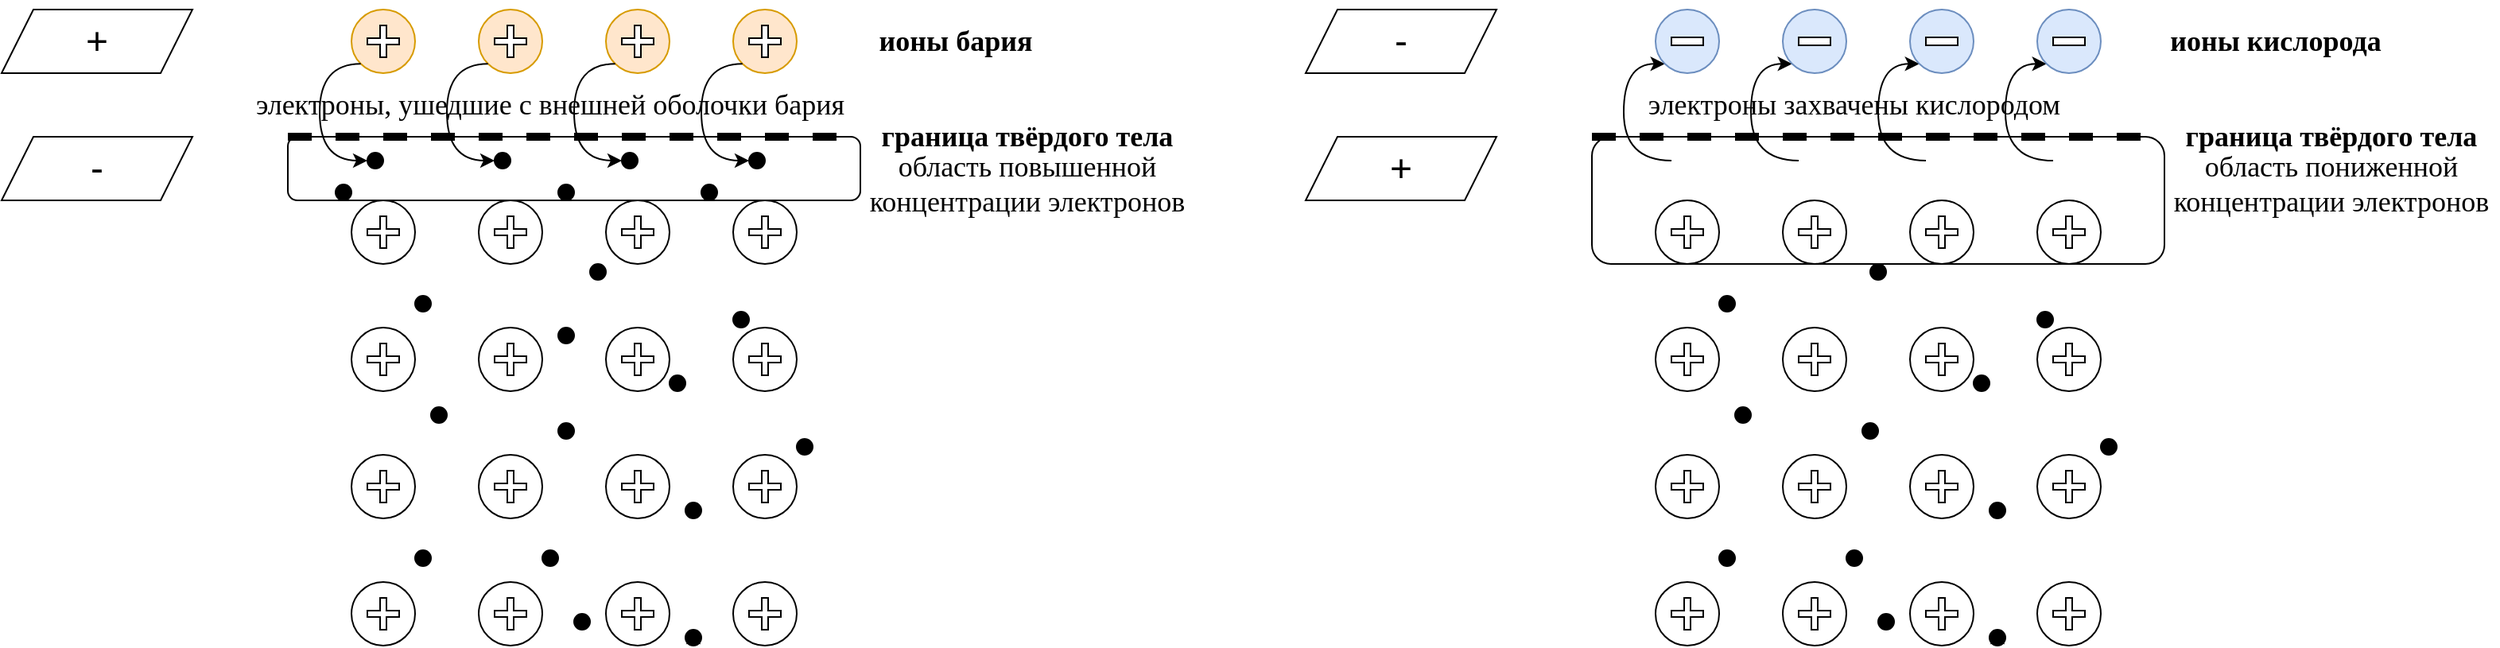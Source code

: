 <mxfile version="13.8.6" type="github"><diagram id="w3ZAkSP14BZP21eJUr2Z" name="Page-1"><mxGraphModel dx="1835" dy="680" grid="0" gridSize="10" guides="1" tooltips="1" connect="1" arrows="1" fold="1" page="1" pageScale="1" pageWidth="827" pageHeight="1169" math="0" shadow="0"><root><mxCell id="0"/><mxCell id="1" parent="0"/><mxCell id="jZH9sb9MjDjOoMHnztCl-207" value="" style="shape=parallelogram;perimeter=parallelogramPerimeter;whiteSpace=wrap;html=1;fixedSize=1;rounded=0;fillColor=none;gradientColor=none;" vertex="1" parent="1"><mxGeometry x="-60" y="320" width="120" height="40" as="geometry"/></mxCell><mxCell id="jZH9sb9MjDjOoMHnztCl-199" value="" style="rounded=1;whiteSpace=wrap;html=1;fillColor=#FFFFFF;" vertex="1" parent="1"><mxGeometry x="120" y="320" width="360" height="40" as="geometry"/></mxCell><mxCell id="jZH9sb9MjDjOoMHnztCl-18" value="" style="group" vertex="1" connectable="0" parent="1"><mxGeometry x="400" y="440" width="40" height="40" as="geometry"/></mxCell><mxCell id="jZH9sb9MjDjOoMHnztCl-19" value="" style="ellipse;whiteSpace=wrap;html=1;aspect=fixed;" vertex="1" parent="jZH9sb9MjDjOoMHnztCl-18"><mxGeometry width="40" height="40" as="geometry"/></mxCell><mxCell id="jZH9sb9MjDjOoMHnztCl-20" value="" style="shape=cross;whiteSpace=wrap;html=1;" vertex="1" parent="jZH9sb9MjDjOoMHnztCl-18"><mxGeometry x="10" y="10" width="20" height="20" as="geometry"/></mxCell><mxCell id="jZH9sb9MjDjOoMHnztCl-32" value="" style="group" vertex="1" connectable="0" parent="1"><mxGeometry x="320" y="440" width="40" height="40" as="geometry"/></mxCell><mxCell id="jZH9sb9MjDjOoMHnztCl-33" value="" style="ellipse;whiteSpace=wrap;html=1;aspect=fixed;" vertex="1" parent="jZH9sb9MjDjOoMHnztCl-32"><mxGeometry width="40" height="40" as="geometry"/></mxCell><mxCell id="jZH9sb9MjDjOoMHnztCl-34" value="" style="shape=cross;whiteSpace=wrap;html=1;" vertex="1" parent="jZH9sb9MjDjOoMHnztCl-32"><mxGeometry x="10" y="10" width="20" height="20" as="geometry"/></mxCell><mxCell id="jZH9sb9MjDjOoMHnztCl-35" value="" style="group" vertex="1" connectable="0" parent="1"><mxGeometry x="240" y="440" width="40" height="40" as="geometry"/></mxCell><mxCell id="jZH9sb9MjDjOoMHnztCl-36" value="" style="ellipse;whiteSpace=wrap;html=1;aspect=fixed;" vertex="1" parent="jZH9sb9MjDjOoMHnztCl-35"><mxGeometry width="40" height="40" as="geometry"/></mxCell><mxCell id="jZH9sb9MjDjOoMHnztCl-37" value="" style="shape=cross;whiteSpace=wrap;html=1;" vertex="1" parent="jZH9sb9MjDjOoMHnztCl-35"><mxGeometry x="10" y="10" width="20" height="20" as="geometry"/></mxCell><mxCell id="jZH9sb9MjDjOoMHnztCl-38" value="" style="group" vertex="1" connectable="0" parent="1"><mxGeometry x="160" y="440" width="40" height="40" as="geometry"/></mxCell><mxCell id="jZH9sb9MjDjOoMHnztCl-39" value="" style="ellipse;whiteSpace=wrap;html=1;aspect=fixed;" vertex="1" parent="jZH9sb9MjDjOoMHnztCl-38"><mxGeometry width="40" height="40" as="geometry"/></mxCell><mxCell id="jZH9sb9MjDjOoMHnztCl-40" value="" style="shape=cross;whiteSpace=wrap;html=1;" vertex="1" parent="jZH9sb9MjDjOoMHnztCl-38"><mxGeometry x="10" y="10" width="20" height="20" as="geometry"/></mxCell><mxCell id="jZH9sb9MjDjOoMHnztCl-65" value="" style="group" vertex="1" connectable="0" parent="1"><mxGeometry x="400" y="520" width="40" height="40" as="geometry"/></mxCell><mxCell id="jZH9sb9MjDjOoMHnztCl-66" value="" style="ellipse;whiteSpace=wrap;html=1;aspect=fixed;" vertex="1" parent="jZH9sb9MjDjOoMHnztCl-65"><mxGeometry width="40" height="40" as="geometry"/></mxCell><mxCell id="jZH9sb9MjDjOoMHnztCl-67" value="" style="shape=cross;whiteSpace=wrap;html=1;" vertex="1" parent="jZH9sb9MjDjOoMHnztCl-65"><mxGeometry x="10" y="10" width="20" height="20" as="geometry"/></mxCell><mxCell id="jZH9sb9MjDjOoMHnztCl-68" value="" style="group" vertex="1" connectable="0" parent="1"><mxGeometry x="320" y="520" width="40" height="40" as="geometry"/></mxCell><mxCell id="jZH9sb9MjDjOoMHnztCl-69" value="" style="ellipse;whiteSpace=wrap;html=1;aspect=fixed;" vertex="1" parent="jZH9sb9MjDjOoMHnztCl-68"><mxGeometry width="40" height="40" as="geometry"/></mxCell><mxCell id="jZH9sb9MjDjOoMHnztCl-70" value="" style="shape=cross;whiteSpace=wrap;html=1;" vertex="1" parent="jZH9sb9MjDjOoMHnztCl-68"><mxGeometry x="10" y="10" width="20" height="20" as="geometry"/></mxCell><mxCell id="jZH9sb9MjDjOoMHnztCl-71" value="" style="group" vertex="1" connectable="0" parent="1"><mxGeometry x="240" y="520" width="40" height="40" as="geometry"/></mxCell><mxCell id="jZH9sb9MjDjOoMHnztCl-72" value="" style="ellipse;whiteSpace=wrap;html=1;aspect=fixed;" vertex="1" parent="jZH9sb9MjDjOoMHnztCl-71"><mxGeometry width="40" height="40" as="geometry"/></mxCell><mxCell id="jZH9sb9MjDjOoMHnztCl-73" value="" style="shape=cross;whiteSpace=wrap;html=1;" vertex="1" parent="jZH9sb9MjDjOoMHnztCl-71"><mxGeometry x="10" y="10" width="20" height="20" as="geometry"/></mxCell><mxCell id="jZH9sb9MjDjOoMHnztCl-74" value="" style="group" vertex="1" connectable="0" parent="1"><mxGeometry x="160" y="520" width="40" height="40" as="geometry"/></mxCell><mxCell id="jZH9sb9MjDjOoMHnztCl-75" value="" style="ellipse;whiteSpace=wrap;html=1;aspect=fixed;" vertex="1" parent="jZH9sb9MjDjOoMHnztCl-74"><mxGeometry width="40" height="40" as="geometry"/></mxCell><mxCell id="jZH9sb9MjDjOoMHnztCl-76" value="" style="shape=cross;whiteSpace=wrap;html=1;" vertex="1" parent="jZH9sb9MjDjOoMHnztCl-74"><mxGeometry x="10" y="10" width="20" height="20" as="geometry"/></mxCell><mxCell id="jZH9sb9MjDjOoMHnztCl-83" value="" style="group" vertex="1" connectable="0" parent="1"><mxGeometry x="400" y="360" width="40" height="40" as="geometry"/></mxCell><mxCell id="jZH9sb9MjDjOoMHnztCl-84" value="" style="ellipse;whiteSpace=wrap;html=1;aspect=fixed;" vertex="1" parent="jZH9sb9MjDjOoMHnztCl-83"><mxGeometry width="40" height="40" as="geometry"/></mxCell><mxCell id="jZH9sb9MjDjOoMHnztCl-85" value="" style="shape=cross;whiteSpace=wrap;html=1;" vertex="1" parent="jZH9sb9MjDjOoMHnztCl-83"><mxGeometry x="10" y="10" width="20" height="20" as="geometry"/></mxCell><mxCell id="jZH9sb9MjDjOoMHnztCl-86" value="" style="group" vertex="1" connectable="0" parent="1"><mxGeometry x="320" y="360" width="40" height="40" as="geometry"/></mxCell><mxCell id="jZH9sb9MjDjOoMHnztCl-87" value="" style="ellipse;whiteSpace=wrap;html=1;aspect=fixed;" vertex="1" parent="jZH9sb9MjDjOoMHnztCl-86"><mxGeometry width="40" height="40" as="geometry"/></mxCell><mxCell id="jZH9sb9MjDjOoMHnztCl-88" value="" style="shape=cross;whiteSpace=wrap;html=1;" vertex="1" parent="jZH9sb9MjDjOoMHnztCl-86"><mxGeometry x="10" y="10" width="20" height="20" as="geometry"/></mxCell><mxCell id="jZH9sb9MjDjOoMHnztCl-89" value="" style="group" vertex="1" connectable="0" parent="1"><mxGeometry x="240" y="360" width="40" height="40" as="geometry"/></mxCell><mxCell id="jZH9sb9MjDjOoMHnztCl-90" value="" style="ellipse;whiteSpace=wrap;html=1;aspect=fixed;" vertex="1" parent="jZH9sb9MjDjOoMHnztCl-89"><mxGeometry width="40" height="40" as="geometry"/></mxCell><mxCell id="jZH9sb9MjDjOoMHnztCl-91" value="" style="shape=cross;whiteSpace=wrap;html=1;" vertex="1" parent="jZH9sb9MjDjOoMHnztCl-89"><mxGeometry x="10" y="10" width="20" height="20" as="geometry"/></mxCell><mxCell id="jZH9sb9MjDjOoMHnztCl-92" value="" style="group" vertex="1" connectable="0" parent="1"><mxGeometry x="160" y="360" width="40" height="40" as="geometry"/></mxCell><mxCell id="jZH9sb9MjDjOoMHnztCl-93" value="" style="ellipse;whiteSpace=wrap;html=1;aspect=fixed;" vertex="1" parent="jZH9sb9MjDjOoMHnztCl-92"><mxGeometry width="40" height="40" as="geometry"/></mxCell><mxCell id="jZH9sb9MjDjOoMHnztCl-94" value="" style="shape=cross;whiteSpace=wrap;html=1;" vertex="1" parent="jZH9sb9MjDjOoMHnztCl-92"><mxGeometry x="10" y="10" width="20" height="20" as="geometry"/></mxCell><mxCell id="jZH9sb9MjDjOoMHnztCl-101" value="" style="group" vertex="1" connectable="0" parent="1"><mxGeometry x="400" y="600" width="40" height="40" as="geometry"/></mxCell><mxCell id="jZH9sb9MjDjOoMHnztCl-102" value="" style="ellipse;whiteSpace=wrap;html=1;aspect=fixed;" vertex="1" parent="jZH9sb9MjDjOoMHnztCl-101"><mxGeometry width="40" height="40" as="geometry"/></mxCell><mxCell id="jZH9sb9MjDjOoMHnztCl-103" value="" style="shape=cross;whiteSpace=wrap;html=1;" vertex="1" parent="jZH9sb9MjDjOoMHnztCl-101"><mxGeometry x="10" y="10" width="20" height="20" as="geometry"/></mxCell><mxCell id="jZH9sb9MjDjOoMHnztCl-104" value="" style="group" vertex="1" connectable="0" parent="1"><mxGeometry x="320" y="600" width="40" height="40" as="geometry"/></mxCell><mxCell id="jZH9sb9MjDjOoMHnztCl-105" value="" style="ellipse;whiteSpace=wrap;html=1;aspect=fixed;" vertex="1" parent="jZH9sb9MjDjOoMHnztCl-104"><mxGeometry width="40" height="40" as="geometry"/></mxCell><mxCell id="jZH9sb9MjDjOoMHnztCl-106" value="" style="shape=cross;whiteSpace=wrap;html=1;" vertex="1" parent="jZH9sb9MjDjOoMHnztCl-104"><mxGeometry x="10" y="10" width="20" height="20" as="geometry"/></mxCell><mxCell id="jZH9sb9MjDjOoMHnztCl-107" value="" style="group" vertex="1" connectable="0" parent="1"><mxGeometry x="240" y="600" width="40" height="40" as="geometry"/></mxCell><mxCell id="jZH9sb9MjDjOoMHnztCl-108" value="" style="ellipse;whiteSpace=wrap;html=1;aspect=fixed;" vertex="1" parent="jZH9sb9MjDjOoMHnztCl-107"><mxGeometry width="40" height="40" as="geometry"/></mxCell><mxCell id="jZH9sb9MjDjOoMHnztCl-109" value="" style="shape=cross;whiteSpace=wrap;html=1;" vertex="1" parent="jZH9sb9MjDjOoMHnztCl-107"><mxGeometry x="10" y="10" width="20" height="20" as="geometry"/></mxCell><mxCell id="jZH9sb9MjDjOoMHnztCl-110" value="" style="group" vertex="1" connectable="0" parent="1"><mxGeometry x="160" y="600" width="40" height="40" as="geometry"/></mxCell><mxCell id="jZH9sb9MjDjOoMHnztCl-111" value="" style="ellipse;whiteSpace=wrap;html=1;aspect=fixed;" vertex="1" parent="jZH9sb9MjDjOoMHnztCl-110"><mxGeometry width="40" height="40" as="geometry"/></mxCell><mxCell id="jZH9sb9MjDjOoMHnztCl-112" value="" style="shape=cross;whiteSpace=wrap;html=1;" vertex="1" parent="jZH9sb9MjDjOoMHnztCl-110"><mxGeometry x="10" y="10" width="20" height="20" as="geometry"/></mxCell><mxCell id="jZH9sb9MjDjOoMHnztCl-113" value="" style="endArrow=none;dashed=1;html=1;strokeWidth=5;" edge="1" parent="1"><mxGeometry width="50" height="50" relative="1" as="geometry"><mxPoint x="120" y="320" as="sourcePoint"/><mxPoint x="480" y="320" as="targetPoint"/></mxGeometry></mxCell><mxCell id="jZH9sb9MjDjOoMHnztCl-148" value="" style="group" vertex="1" connectable="0" parent="1"><mxGeometry x="160" y="240" width="40" height="40" as="geometry"/></mxCell><mxCell id="jZH9sb9MjDjOoMHnztCl-149" value="" style="ellipse;whiteSpace=wrap;html=1;aspect=fixed;fillColor=#ffe6cc;strokeColor=#d79b00;" vertex="1" parent="jZH9sb9MjDjOoMHnztCl-148"><mxGeometry width="40" height="40" as="geometry"/></mxCell><mxCell id="jZH9sb9MjDjOoMHnztCl-150" value="" style="shape=cross;whiteSpace=wrap;html=1;" vertex="1" parent="jZH9sb9MjDjOoMHnztCl-148"><mxGeometry x="10" y="10" width="20" height="20" as="geometry"/></mxCell><mxCell id="jZH9sb9MjDjOoMHnztCl-152" value="" style="ellipse;whiteSpace=wrap;html=1;aspect=fixed;fillColor=#000000;" vertex="1" parent="1"><mxGeometry x="170" y="330" width="10" height="10" as="geometry"/></mxCell><mxCell id="jZH9sb9MjDjOoMHnztCl-159" style="orthogonalLoop=1;jettySize=auto;html=1;exitX=0;exitY=1;exitDx=0;exitDy=0;entryX=0;entryY=0.5;entryDx=0;entryDy=0;strokeWidth=1;edgeStyle=orthogonalEdgeStyle;curved=1;" edge="1" parent="1" source="jZH9sb9MjDjOoMHnztCl-149" target="jZH9sb9MjDjOoMHnztCl-152"><mxGeometry relative="1" as="geometry"><Array as="points"><mxPoint x="140" y="274"/><mxPoint x="140" y="335"/></Array></mxGeometry></mxCell><mxCell id="jZH9sb9MjDjOoMHnztCl-166" value="" style="group" vertex="1" connectable="0" parent="1"><mxGeometry x="240" y="240" width="40" height="40" as="geometry"/></mxCell><mxCell id="jZH9sb9MjDjOoMHnztCl-167" value="" style="ellipse;whiteSpace=wrap;html=1;aspect=fixed;fillColor=#ffe6cc;strokeColor=#d79b00;" vertex="1" parent="jZH9sb9MjDjOoMHnztCl-166"><mxGeometry width="40" height="40" as="geometry"/></mxCell><mxCell id="jZH9sb9MjDjOoMHnztCl-168" value="" style="shape=cross;whiteSpace=wrap;html=1;" vertex="1" parent="jZH9sb9MjDjOoMHnztCl-166"><mxGeometry x="10" y="10" width="20" height="20" as="geometry"/></mxCell><mxCell id="jZH9sb9MjDjOoMHnztCl-169" value="" style="ellipse;whiteSpace=wrap;html=1;aspect=fixed;fillColor=#000000;" vertex="1" parent="1"><mxGeometry x="250" y="330" width="10" height="10" as="geometry"/></mxCell><mxCell id="jZH9sb9MjDjOoMHnztCl-170" style="orthogonalLoop=1;jettySize=auto;html=1;exitX=0;exitY=1;exitDx=0;exitDy=0;entryX=0;entryY=0.5;entryDx=0;entryDy=0;strokeWidth=1;edgeStyle=orthogonalEdgeStyle;curved=1;" edge="1" source="jZH9sb9MjDjOoMHnztCl-167" target="jZH9sb9MjDjOoMHnztCl-169" parent="1"><mxGeometry relative="1" as="geometry"><Array as="points"><mxPoint x="220" y="274"/><mxPoint x="220" y="335"/></Array></mxGeometry></mxCell><mxCell id="jZH9sb9MjDjOoMHnztCl-171" value="" style="group" vertex="1" connectable="0" parent="1"><mxGeometry x="320" y="240" width="40" height="40" as="geometry"/></mxCell><mxCell id="jZH9sb9MjDjOoMHnztCl-172" value="" style="ellipse;whiteSpace=wrap;html=1;aspect=fixed;fillColor=#ffe6cc;strokeColor=#d79b00;" vertex="1" parent="jZH9sb9MjDjOoMHnztCl-171"><mxGeometry width="40" height="40" as="geometry"/></mxCell><mxCell id="jZH9sb9MjDjOoMHnztCl-173" value="" style="shape=cross;whiteSpace=wrap;html=1;" vertex="1" parent="jZH9sb9MjDjOoMHnztCl-171"><mxGeometry x="10" y="10" width="20" height="20" as="geometry"/></mxCell><mxCell id="jZH9sb9MjDjOoMHnztCl-174" value="" style="ellipse;whiteSpace=wrap;html=1;aspect=fixed;fillColor=#000000;" vertex="1" parent="1"><mxGeometry x="330" y="330" width="10" height="10" as="geometry"/></mxCell><mxCell id="jZH9sb9MjDjOoMHnztCl-175" style="orthogonalLoop=1;jettySize=auto;html=1;exitX=0;exitY=1;exitDx=0;exitDy=0;entryX=0;entryY=0.5;entryDx=0;entryDy=0;strokeWidth=1;edgeStyle=orthogonalEdgeStyle;curved=1;" edge="1" source="jZH9sb9MjDjOoMHnztCl-172" target="jZH9sb9MjDjOoMHnztCl-174" parent="1"><mxGeometry relative="1" as="geometry"><Array as="points"><mxPoint x="300" y="274"/><mxPoint x="300" y="335"/></Array></mxGeometry></mxCell><mxCell id="jZH9sb9MjDjOoMHnztCl-176" value="" style="group" vertex="1" connectable="0" parent="1"><mxGeometry x="400" y="240" width="40" height="40" as="geometry"/></mxCell><mxCell id="jZH9sb9MjDjOoMHnztCl-177" value="" style="ellipse;whiteSpace=wrap;html=1;aspect=fixed;fillColor=#ffe6cc;strokeColor=#d79b00;" vertex="1" parent="jZH9sb9MjDjOoMHnztCl-176"><mxGeometry width="40" height="40" as="geometry"/></mxCell><mxCell id="jZH9sb9MjDjOoMHnztCl-178" value="" style="shape=cross;whiteSpace=wrap;html=1;" vertex="1" parent="jZH9sb9MjDjOoMHnztCl-176"><mxGeometry x="10" y="10" width="20" height="20" as="geometry"/></mxCell><mxCell id="jZH9sb9MjDjOoMHnztCl-179" value="" style="ellipse;whiteSpace=wrap;html=1;aspect=fixed;fillColor=#000000;" vertex="1" parent="1"><mxGeometry x="410" y="330" width="10" height="10" as="geometry"/></mxCell><mxCell id="jZH9sb9MjDjOoMHnztCl-180" style="orthogonalLoop=1;jettySize=auto;html=1;exitX=0;exitY=1;exitDx=0;exitDy=0;entryX=0;entryY=0.5;entryDx=0;entryDy=0;strokeWidth=1;edgeStyle=orthogonalEdgeStyle;curved=1;" edge="1" source="jZH9sb9MjDjOoMHnztCl-177" target="jZH9sb9MjDjOoMHnztCl-179" parent="1"><mxGeometry relative="1" as="geometry"><Array as="points"><mxPoint x="380" y="274"/><mxPoint x="380" y="335"/></Array></mxGeometry></mxCell><mxCell id="jZH9sb9MjDjOoMHnztCl-181" value="" style="ellipse;whiteSpace=wrap;html=1;aspect=fixed;fillColor=#000000;" vertex="1" parent="1"><mxGeometry x="200" y="420" width="10" height="10" as="geometry"/></mxCell><mxCell id="jZH9sb9MjDjOoMHnztCl-182" value="" style="ellipse;whiteSpace=wrap;html=1;aspect=fixed;fillColor=#000000;" vertex="1" parent="1"><mxGeometry x="200" y="580" width="10" height="10" as="geometry"/></mxCell><mxCell id="jZH9sb9MjDjOoMHnztCl-183" value="" style="ellipse;whiteSpace=wrap;html=1;aspect=fixed;fillColor=#000000;" vertex="1" parent="1"><mxGeometry x="280" y="580" width="10" height="10" as="geometry"/></mxCell><mxCell id="jZH9sb9MjDjOoMHnztCl-184" value="" style="ellipse;whiteSpace=wrap;html=1;aspect=fixed;fillColor=#000000;" vertex="1" parent="1"><mxGeometry x="370" y="550" width="10" height="10" as="geometry"/></mxCell><mxCell id="jZH9sb9MjDjOoMHnztCl-185" value="" style="ellipse;whiteSpace=wrap;html=1;aspect=fixed;fillColor=#000000;" vertex="1" parent="1"><mxGeometry x="290" y="500" width="10" height="10" as="geometry"/></mxCell><mxCell id="jZH9sb9MjDjOoMHnztCl-186" value="" style="ellipse;whiteSpace=wrap;html=1;aspect=fixed;fillColor=#000000;" vertex="1" parent="1"><mxGeometry x="210" y="490" width="10" height="10" as="geometry"/></mxCell><mxCell id="jZH9sb9MjDjOoMHnztCl-187" value="" style="ellipse;whiteSpace=wrap;html=1;aspect=fixed;fillColor=#000000;" vertex="1" parent="1"><mxGeometry x="290" y="350" width="10" height="10" as="geometry"/></mxCell><mxCell id="jZH9sb9MjDjOoMHnztCl-188" value="" style="ellipse;whiteSpace=wrap;html=1;aspect=fixed;fillColor=#000000;" vertex="1" parent="1"><mxGeometry x="150" y="350" width="10" height="10" as="geometry"/></mxCell><mxCell id="jZH9sb9MjDjOoMHnztCl-190" value="" style="ellipse;whiteSpace=wrap;html=1;aspect=fixed;fillColor=#000000;" vertex="1" parent="1"><mxGeometry x="370" y="630" width="10" height="10" as="geometry"/></mxCell><mxCell id="jZH9sb9MjDjOoMHnztCl-191" value="" style="ellipse;whiteSpace=wrap;html=1;aspect=fixed;fillColor=#000000;" vertex="1" parent="1"><mxGeometry x="300" y="620" width="10" height="10" as="geometry"/></mxCell><mxCell id="jZH9sb9MjDjOoMHnztCl-192" value="" style="ellipse;whiteSpace=wrap;html=1;aspect=fixed;fillColor=#000000;" vertex="1" parent="1"><mxGeometry x="440" y="510" width="10" height="10" as="geometry"/></mxCell><mxCell id="jZH9sb9MjDjOoMHnztCl-193" value="" style="ellipse;whiteSpace=wrap;html=1;aspect=fixed;fillColor=#000000;" vertex="1" parent="1"><mxGeometry x="290" y="440" width="10" height="10" as="geometry"/></mxCell><mxCell id="jZH9sb9MjDjOoMHnztCl-194" value="" style="ellipse;whiteSpace=wrap;html=1;aspect=fixed;fillColor=#000000;" vertex="1" parent="1"><mxGeometry x="360" y="470" width="10" height="10" as="geometry"/></mxCell><mxCell id="jZH9sb9MjDjOoMHnztCl-195" value="" style="ellipse;whiteSpace=wrap;html=1;aspect=fixed;fillColor=#000000;" vertex="1" parent="1"><mxGeometry x="400" y="430" width="10" height="10" as="geometry"/></mxCell><mxCell id="jZH9sb9MjDjOoMHnztCl-196" value="" style="ellipse;whiteSpace=wrap;html=1;aspect=fixed;fillColor=#000000;" vertex="1" parent="1"><mxGeometry x="310" y="400" width="10" height="10" as="geometry"/></mxCell><mxCell id="jZH9sb9MjDjOoMHnztCl-197" style="edgeStyle=orthogonalEdgeStyle;curved=1;orthogonalLoop=1;jettySize=auto;html=1;exitX=0;exitY=0.5;exitDx=0;exitDy=0;entryX=0.5;entryY=0;entryDx=0;entryDy=0;strokeWidth=1;" edge="1" parent="1" source="jZH9sb9MjDjOoMHnztCl-190" target="jZH9sb9MjDjOoMHnztCl-190"><mxGeometry relative="1" as="geometry"/></mxCell><mxCell id="jZH9sb9MjDjOoMHnztCl-198" value="" style="ellipse;whiteSpace=wrap;html=1;aspect=fixed;fillColor=#000000;" vertex="1" parent="1"><mxGeometry x="380" y="350" width="10" height="10" as="geometry"/></mxCell><mxCell id="jZH9sb9MjDjOoMHnztCl-201" value="&lt;h2&gt;&lt;font face=&quot;Times New Roman&quot;&gt;ионы бария&lt;/font&gt;&lt;/h2&gt;" style="text;html=1;strokeColor=none;fillColor=none;align=center;verticalAlign=middle;whiteSpace=wrap;rounded=0;" vertex="1" parent="1"><mxGeometry x="480" y="250" width="120" height="20" as="geometry"/></mxCell><mxCell id="jZH9sb9MjDjOoMHnztCl-203" value="&lt;h2&gt;&lt;font face=&quot;Times New Roman&quot;&gt;граница твёрдого тела&lt;/font&gt;&lt;/h2&gt;" style="text;html=1;strokeColor=none;fillColor=none;align=center;verticalAlign=middle;whiteSpace=wrap;rounded=0;" vertex="1" parent="1"><mxGeometry x="480" y="310" width="210" height="20" as="geometry"/></mxCell><mxCell id="jZH9sb9MjDjOoMHnztCl-204" value="&lt;h2&gt;&lt;font face=&quot;Times New Roman&quot; style=&quot;font-weight: normal&quot;&gt;электроны, ушедшие с внешней оболочки бария&lt;/font&gt;&lt;/h2&gt;" style="text;html=1;strokeColor=none;fillColor=none;align=center;verticalAlign=middle;whiteSpace=wrap;rounded=0;" vertex="1" parent="1"><mxGeometry x="80" y="290" width="410" height="20" as="geometry"/></mxCell><mxCell id="jZH9sb9MjDjOoMHnztCl-205" value="&lt;h2&gt;&lt;font face=&quot;Times New Roman&quot;&gt;&lt;span style=&quot;font-weight: 400&quot;&gt;область повышенной концентрации электронов&lt;/span&gt;&lt;/font&gt;&lt;/h2&gt;" style="text;html=1;strokeColor=none;fillColor=none;align=center;verticalAlign=middle;whiteSpace=wrap;rounded=0;" vertex="1" parent="1"><mxGeometry x="480" y="340" width="210" height="20" as="geometry"/></mxCell><mxCell id="jZH9sb9MjDjOoMHnztCl-206" value="" style="shape=parallelogram;perimeter=parallelogramPerimeter;whiteSpace=wrap;html=1;fixedSize=1;rounded=0;fillColor=none;gradientColor=none;" vertex="1" parent="1"><mxGeometry x="-60" y="240" width="120" height="40" as="geometry"/></mxCell><mxCell id="jZH9sb9MjDjOoMHnztCl-217" value="&lt;font style=&quot;font-size: 24px&quot;&gt;+&lt;/font&gt;" style="text;html=1;strokeColor=none;fillColor=none;align=center;verticalAlign=middle;whiteSpace=wrap;rounded=0;" vertex="1" parent="1"><mxGeometry x="-20" y="250" width="40" height="20" as="geometry"/></mxCell><mxCell id="jZH9sb9MjDjOoMHnztCl-218" value="&lt;font style=&quot;font-size: 24px&quot;&gt;-&lt;/font&gt;" style="text;html=1;strokeColor=none;fillColor=none;align=center;verticalAlign=middle;whiteSpace=wrap;rounded=0;" vertex="1" parent="1"><mxGeometry x="-20" y="330" width="40" height="20" as="geometry"/></mxCell><mxCell id="jZH9sb9MjDjOoMHnztCl-331" value="" style="shape=parallelogram;perimeter=parallelogramPerimeter;whiteSpace=wrap;html=1;fixedSize=1;rounded=0;fillColor=none;gradientColor=none;" vertex="1" parent="1"><mxGeometry x="760" y="320" width="120" height="40" as="geometry"/></mxCell><mxCell id="jZH9sb9MjDjOoMHnztCl-332" value="" style="rounded=1;whiteSpace=wrap;html=1;fillColor=#FFFFFF;" vertex="1" parent="1"><mxGeometry x="940" y="320" width="360" height="80" as="geometry"/></mxCell><mxCell id="jZH9sb9MjDjOoMHnztCl-333" value="" style="group" vertex="1" connectable="0" parent="1"><mxGeometry x="1220" y="440" width="40" height="40" as="geometry"/></mxCell><mxCell id="jZH9sb9MjDjOoMHnztCl-334" value="" style="ellipse;whiteSpace=wrap;html=1;aspect=fixed;" vertex="1" parent="jZH9sb9MjDjOoMHnztCl-333"><mxGeometry width="40" height="40" as="geometry"/></mxCell><mxCell id="jZH9sb9MjDjOoMHnztCl-335" value="" style="shape=cross;whiteSpace=wrap;html=1;" vertex="1" parent="jZH9sb9MjDjOoMHnztCl-333"><mxGeometry x="10" y="10" width="20" height="20" as="geometry"/></mxCell><mxCell id="jZH9sb9MjDjOoMHnztCl-336" value="" style="group" vertex="1" connectable="0" parent="1"><mxGeometry x="1140" y="440" width="40" height="40" as="geometry"/></mxCell><mxCell id="jZH9sb9MjDjOoMHnztCl-337" value="" style="ellipse;whiteSpace=wrap;html=1;aspect=fixed;" vertex="1" parent="jZH9sb9MjDjOoMHnztCl-336"><mxGeometry width="40" height="40" as="geometry"/></mxCell><mxCell id="jZH9sb9MjDjOoMHnztCl-338" value="" style="shape=cross;whiteSpace=wrap;html=1;" vertex="1" parent="jZH9sb9MjDjOoMHnztCl-336"><mxGeometry x="10" y="10" width="20" height="20" as="geometry"/></mxCell><mxCell id="jZH9sb9MjDjOoMHnztCl-339" value="" style="group" vertex="1" connectable="0" parent="1"><mxGeometry x="1060" y="440" width="40" height="40" as="geometry"/></mxCell><mxCell id="jZH9sb9MjDjOoMHnztCl-340" value="" style="ellipse;whiteSpace=wrap;html=1;aspect=fixed;" vertex="1" parent="jZH9sb9MjDjOoMHnztCl-339"><mxGeometry width="40" height="40" as="geometry"/></mxCell><mxCell id="jZH9sb9MjDjOoMHnztCl-341" value="" style="shape=cross;whiteSpace=wrap;html=1;" vertex="1" parent="jZH9sb9MjDjOoMHnztCl-339"><mxGeometry x="10" y="10" width="20" height="20" as="geometry"/></mxCell><mxCell id="jZH9sb9MjDjOoMHnztCl-342" value="" style="group" vertex="1" connectable="0" parent="1"><mxGeometry x="980" y="440" width="40" height="40" as="geometry"/></mxCell><mxCell id="jZH9sb9MjDjOoMHnztCl-343" value="" style="ellipse;whiteSpace=wrap;html=1;aspect=fixed;" vertex="1" parent="jZH9sb9MjDjOoMHnztCl-342"><mxGeometry width="40" height="40" as="geometry"/></mxCell><mxCell id="jZH9sb9MjDjOoMHnztCl-344" value="" style="shape=cross;whiteSpace=wrap;html=1;" vertex="1" parent="jZH9sb9MjDjOoMHnztCl-342"><mxGeometry x="10" y="10" width="20" height="20" as="geometry"/></mxCell><mxCell id="jZH9sb9MjDjOoMHnztCl-345" value="" style="group" vertex="1" connectable="0" parent="1"><mxGeometry x="1220" y="520" width="40" height="40" as="geometry"/></mxCell><mxCell id="jZH9sb9MjDjOoMHnztCl-346" value="" style="ellipse;whiteSpace=wrap;html=1;aspect=fixed;" vertex="1" parent="jZH9sb9MjDjOoMHnztCl-345"><mxGeometry width="40" height="40" as="geometry"/></mxCell><mxCell id="jZH9sb9MjDjOoMHnztCl-347" value="" style="shape=cross;whiteSpace=wrap;html=1;" vertex="1" parent="jZH9sb9MjDjOoMHnztCl-345"><mxGeometry x="10" y="10" width="20" height="20" as="geometry"/></mxCell><mxCell id="jZH9sb9MjDjOoMHnztCl-348" value="" style="group" vertex="1" connectable="0" parent="1"><mxGeometry x="1140" y="520" width="40" height="40" as="geometry"/></mxCell><mxCell id="jZH9sb9MjDjOoMHnztCl-349" value="" style="ellipse;whiteSpace=wrap;html=1;aspect=fixed;" vertex="1" parent="jZH9sb9MjDjOoMHnztCl-348"><mxGeometry width="40" height="40" as="geometry"/></mxCell><mxCell id="jZH9sb9MjDjOoMHnztCl-350" value="" style="shape=cross;whiteSpace=wrap;html=1;" vertex="1" parent="jZH9sb9MjDjOoMHnztCl-348"><mxGeometry x="10" y="10" width="20" height="20" as="geometry"/></mxCell><mxCell id="jZH9sb9MjDjOoMHnztCl-351" value="" style="group" vertex="1" connectable="0" parent="1"><mxGeometry x="1060" y="520" width="40" height="40" as="geometry"/></mxCell><mxCell id="jZH9sb9MjDjOoMHnztCl-352" value="" style="ellipse;whiteSpace=wrap;html=1;aspect=fixed;" vertex="1" parent="jZH9sb9MjDjOoMHnztCl-351"><mxGeometry width="40" height="40" as="geometry"/></mxCell><mxCell id="jZH9sb9MjDjOoMHnztCl-353" value="" style="shape=cross;whiteSpace=wrap;html=1;" vertex="1" parent="jZH9sb9MjDjOoMHnztCl-351"><mxGeometry x="10" y="10" width="20" height="20" as="geometry"/></mxCell><mxCell id="jZH9sb9MjDjOoMHnztCl-354" value="" style="group" vertex="1" connectable="0" parent="1"><mxGeometry x="980" y="520" width="40" height="40" as="geometry"/></mxCell><mxCell id="jZH9sb9MjDjOoMHnztCl-355" value="" style="ellipse;whiteSpace=wrap;html=1;aspect=fixed;" vertex="1" parent="jZH9sb9MjDjOoMHnztCl-354"><mxGeometry width="40" height="40" as="geometry"/></mxCell><mxCell id="jZH9sb9MjDjOoMHnztCl-356" value="" style="shape=cross;whiteSpace=wrap;html=1;" vertex="1" parent="jZH9sb9MjDjOoMHnztCl-354"><mxGeometry x="10" y="10" width="20" height="20" as="geometry"/></mxCell><mxCell id="jZH9sb9MjDjOoMHnztCl-357" value="" style="group" vertex="1" connectable="0" parent="1"><mxGeometry x="1220" y="360" width="40" height="40" as="geometry"/></mxCell><mxCell id="jZH9sb9MjDjOoMHnztCl-358" value="" style="ellipse;whiteSpace=wrap;html=1;aspect=fixed;" vertex="1" parent="jZH9sb9MjDjOoMHnztCl-357"><mxGeometry width="40" height="40" as="geometry"/></mxCell><mxCell id="jZH9sb9MjDjOoMHnztCl-359" value="" style="shape=cross;whiteSpace=wrap;html=1;" vertex="1" parent="jZH9sb9MjDjOoMHnztCl-357"><mxGeometry x="10" y="10" width="20" height="20" as="geometry"/></mxCell><mxCell id="jZH9sb9MjDjOoMHnztCl-360" value="" style="group" vertex="1" connectable="0" parent="1"><mxGeometry x="1140" y="360" width="40" height="40" as="geometry"/></mxCell><mxCell id="jZH9sb9MjDjOoMHnztCl-361" value="" style="ellipse;whiteSpace=wrap;html=1;aspect=fixed;" vertex="1" parent="jZH9sb9MjDjOoMHnztCl-360"><mxGeometry width="40" height="40" as="geometry"/></mxCell><mxCell id="jZH9sb9MjDjOoMHnztCl-362" value="" style="shape=cross;whiteSpace=wrap;html=1;" vertex="1" parent="jZH9sb9MjDjOoMHnztCl-360"><mxGeometry x="10" y="10" width="20" height="20" as="geometry"/></mxCell><mxCell id="jZH9sb9MjDjOoMHnztCl-363" value="" style="group" vertex="1" connectable="0" parent="1"><mxGeometry x="1060" y="360" width="40" height="40" as="geometry"/></mxCell><mxCell id="jZH9sb9MjDjOoMHnztCl-364" value="" style="ellipse;whiteSpace=wrap;html=1;aspect=fixed;" vertex="1" parent="jZH9sb9MjDjOoMHnztCl-363"><mxGeometry width="40" height="40" as="geometry"/></mxCell><mxCell id="jZH9sb9MjDjOoMHnztCl-365" value="" style="shape=cross;whiteSpace=wrap;html=1;" vertex="1" parent="jZH9sb9MjDjOoMHnztCl-363"><mxGeometry x="10" y="10" width="20" height="20" as="geometry"/></mxCell><mxCell id="jZH9sb9MjDjOoMHnztCl-366" value="" style="group" vertex="1" connectable="0" parent="1"><mxGeometry x="980" y="360" width="40" height="40" as="geometry"/></mxCell><mxCell id="jZH9sb9MjDjOoMHnztCl-367" value="" style="ellipse;whiteSpace=wrap;html=1;aspect=fixed;" vertex="1" parent="jZH9sb9MjDjOoMHnztCl-366"><mxGeometry width="40" height="40" as="geometry"/></mxCell><mxCell id="jZH9sb9MjDjOoMHnztCl-368" value="" style="shape=cross;whiteSpace=wrap;html=1;" vertex="1" parent="jZH9sb9MjDjOoMHnztCl-366"><mxGeometry x="10" y="10" width="20" height="20" as="geometry"/></mxCell><mxCell id="jZH9sb9MjDjOoMHnztCl-369" value="" style="group" vertex="1" connectable="0" parent="1"><mxGeometry x="1220" y="600" width="40" height="40" as="geometry"/></mxCell><mxCell id="jZH9sb9MjDjOoMHnztCl-370" value="" style="ellipse;whiteSpace=wrap;html=1;aspect=fixed;" vertex="1" parent="jZH9sb9MjDjOoMHnztCl-369"><mxGeometry width="40" height="40" as="geometry"/></mxCell><mxCell id="jZH9sb9MjDjOoMHnztCl-371" value="" style="shape=cross;whiteSpace=wrap;html=1;" vertex="1" parent="jZH9sb9MjDjOoMHnztCl-369"><mxGeometry x="10" y="10" width="20" height="20" as="geometry"/></mxCell><mxCell id="jZH9sb9MjDjOoMHnztCl-372" value="" style="group" vertex="1" connectable="0" parent="1"><mxGeometry x="1140" y="600" width="40" height="40" as="geometry"/></mxCell><mxCell id="jZH9sb9MjDjOoMHnztCl-373" value="" style="ellipse;whiteSpace=wrap;html=1;aspect=fixed;" vertex="1" parent="jZH9sb9MjDjOoMHnztCl-372"><mxGeometry width="40" height="40" as="geometry"/></mxCell><mxCell id="jZH9sb9MjDjOoMHnztCl-374" value="" style="shape=cross;whiteSpace=wrap;html=1;" vertex="1" parent="jZH9sb9MjDjOoMHnztCl-372"><mxGeometry x="10" y="10" width="20" height="20" as="geometry"/></mxCell><mxCell id="jZH9sb9MjDjOoMHnztCl-375" value="" style="group" vertex="1" connectable="0" parent="1"><mxGeometry x="1060" y="600" width="40" height="40" as="geometry"/></mxCell><mxCell id="jZH9sb9MjDjOoMHnztCl-376" value="" style="ellipse;whiteSpace=wrap;html=1;aspect=fixed;" vertex="1" parent="jZH9sb9MjDjOoMHnztCl-375"><mxGeometry width="40" height="40" as="geometry"/></mxCell><mxCell id="jZH9sb9MjDjOoMHnztCl-377" value="" style="shape=cross;whiteSpace=wrap;html=1;" vertex="1" parent="jZH9sb9MjDjOoMHnztCl-375"><mxGeometry x="10" y="10" width="20" height="20" as="geometry"/></mxCell><mxCell id="jZH9sb9MjDjOoMHnztCl-378" value="" style="group" vertex="1" connectable="0" parent="1"><mxGeometry x="980" y="600" width="40" height="40" as="geometry"/></mxCell><mxCell id="jZH9sb9MjDjOoMHnztCl-379" value="" style="ellipse;whiteSpace=wrap;html=1;aspect=fixed;" vertex="1" parent="jZH9sb9MjDjOoMHnztCl-378"><mxGeometry width="40" height="40" as="geometry"/></mxCell><mxCell id="jZH9sb9MjDjOoMHnztCl-380" value="" style="shape=cross;whiteSpace=wrap;html=1;" vertex="1" parent="jZH9sb9MjDjOoMHnztCl-378"><mxGeometry x="10" y="10" width="20" height="20" as="geometry"/></mxCell><mxCell id="jZH9sb9MjDjOoMHnztCl-381" value="" style="endArrow=none;dashed=1;html=1;strokeWidth=5;" edge="1" parent="1"><mxGeometry width="50" height="50" relative="1" as="geometry"><mxPoint x="940" y="320" as="sourcePoint"/><mxPoint x="1300" y="320" as="targetPoint"/></mxGeometry></mxCell><mxCell id="jZH9sb9MjDjOoMHnztCl-382" style="orthogonalLoop=1;jettySize=auto;html=1;exitX=0;exitY=1;exitDx=0;exitDy=0;entryX=0;entryY=1;entryDx=0;entryDy=0;strokeWidth=1;edgeStyle=orthogonalEdgeStyle;curved=1;" edge="1" parent="1"><mxGeometry relative="1" as="geometry"><Array as="points"><mxPoint x="960" y="335"/><mxPoint x="960" y="274"/></Array><mxPoint x="990" y="335" as="sourcePoint"/><mxPoint x="985.858" y="274.142" as="targetPoint"/></mxGeometry></mxCell><mxCell id="jZH9sb9MjDjOoMHnztCl-383" value="" style="ellipse;whiteSpace=wrap;html=1;aspect=fixed;fillColor=#000000;" vertex="1" parent="1"><mxGeometry x="1020" y="420" width="10" height="10" as="geometry"/></mxCell><mxCell id="jZH9sb9MjDjOoMHnztCl-384" value="" style="ellipse;whiteSpace=wrap;html=1;aspect=fixed;fillColor=#000000;" vertex="1" parent="1"><mxGeometry x="1020" y="580" width="10" height="10" as="geometry"/></mxCell><mxCell id="jZH9sb9MjDjOoMHnztCl-385" value="" style="ellipse;whiteSpace=wrap;html=1;aspect=fixed;fillColor=#000000;" vertex="1" parent="1"><mxGeometry x="1100" y="580" width="10" height="10" as="geometry"/></mxCell><mxCell id="jZH9sb9MjDjOoMHnztCl-386" value="" style="ellipse;whiteSpace=wrap;html=1;aspect=fixed;fillColor=#000000;" vertex="1" parent="1"><mxGeometry x="1190" y="550" width="10" height="10" as="geometry"/></mxCell><mxCell id="jZH9sb9MjDjOoMHnztCl-387" value="" style="ellipse;whiteSpace=wrap;html=1;aspect=fixed;fillColor=#000000;" vertex="1" parent="1"><mxGeometry x="1110" y="500" width="10" height="10" as="geometry"/></mxCell><mxCell id="jZH9sb9MjDjOoMHnztCl-388" value="" style="ellipse;whiteSpace=wrap;html=1;aspect=fixed;fillColor=#000000;" vertex="1" parent="1"><mxGeometry x="1030" y="490" width="10" height="10" as="geometry"/></mxCell><mxCell id="jZH9sb9MjDjOoMHnztCl-389" value="" style="ellipse;whiteSpace=wrap;html=1;aspect=fixed;fillColor=#000000;" vertex="1" parent="1"><mxGeometry x="1190" y="630" width="10" height="10" as="geometry"/></mxCell><mxCell id="jZH9sb9MjDjOoMHnztCl-390" value="" style="ellipse;whiteSpace=wrap;html=1;aspect=fixed;fillColor=#000000;" vertex="1" parent="1"><mxGeometry x="1120" y="620" width="10" height="10" as="geometry"/></mxCell><mxCell id="jZH9sb9MjDjOoMHnztCl-391" value="" style="ellipse;whiteSpace=wrap;html=1;aspect=fixed;fillColor=#000000;" vertex="1" parent="1"><mxGeometry x="1260" y="510" width="10" height="10" as="geometry"/></mxCell><mxCell id="jZH9sb9MjDjOoMHnztCl-392" value="" style="ellipse;whiteSpace=wrap;html=1;aspect=fixed;fillColor=#000000;" vertex="1" parent="1"><mxGeometry x="1180" y="470" width="10" height="10" as="geometry"/></mxCell><mxCell id="jZH9sb9MjDjOoMHnztCl-393" value="" style="ellipse;whiteSpace=wrap;html=1;aspect=fixed;fillColor=#000000;" vertex="1" parent="1"><mxGeometry x="1220" y="430" width="10" height="10" as="geometry"/></mxCell><mxCell id="jZH9sb9MjDjOoMHnztCl-394" style="edgeStyle=orthogonalEdgeStyle;curved=1;orthogonalLoop=1;jettySize=auto;html=1;exitX=0;exitY=0.5;exitDx=0;exitDy=0;entryX=0.5;entryY=0;entryDx=0;entryDy=0;strokeWidth=1;" edge="1" parent="1" source="jZH9sb9MjDjOoMHnztCl-389" target="jZH9sb9MjDjOoMHnztCl-389"><mxGeometry relative="1" as="geometry"/></mxCell><mxCell id="jZH9sb9MjDjOoMHnztCl-395" value="&lt;h2&gt;&lt;font face=&quot;Times New Roman&quot;&gt;ионы кислорода&lt;/font&gt;&lt;/h2&gt;" style="text;html=1;strokeColor=none;fillColor=none;align=center;verticalAlign=middle;whiteSpace=wrap;rounded=0;" vertex="1" parent="1"><mxGeometry x="1300" y="250" width="140" height="20" as="geometry"/></mxCell><mxCell id="jZH9sb9MjDjOoMHnztCl-396" value="&lt;h2&gt;&lt;font face=&quot;Times New Roman&quot;&gt;граница твёрдого тела&lt;/font&gt;&lt;/h2&gt;" style="text;html=1;strokeColor=none;fillColor=none;align=center;verticalAlign=middle;whiteSpace=wrap;rounded=0;" vertex="1" parent="1"><mxGeometry x="1300" y="310" width="210" height="20" as="geometry"/></mxCell><mxCell id="jZH9sb9MjDjOoMHnztCl-397" value="&lt;h2&gt;&lt;font face=&quot;Times New Roman&quot; style=&quot;font-weight: normal&quot;&gt;электроны захвачены кислородом&lt;/font&gt;&lt;/h2&gt;" style="text;html=1;strokeColor=none;fillColor=none;align=center;verticalAlign=middle;whiteSpace=wrap;rounded=0;" vertex="1" parent="1"><mxGeometry x="900" y="290" width="410" height="20" as="geometry"/></mxCell><mxCell id="jZH9sb9MjDjOoMHnztCl-398" value="&lt;h2&gt;&lt;font face=&quot;Times New Roman&quot;&gt;&lt;span style=&quot;font-weight: 400&quot;&gt;область пониженной концентрации электронов&lt;/span&gt;&lt;/font&gt;&lt;/h2&gt;" style="text;html=1;strokeColor=none;fillColor=none;align=center;verticalAlign=middle;whiteSpace=wrap;rounded=0;" vertex="1" parent="1"><mxGeometry x="1300" y="340" width="210" height="20" as="geometry"/></mxCell><mxCell id="jZH9sb9MjDjOoMHnztCl-399" value="" style="shape=parallelogram;perimeter=parallelogramPerimeter;whiteSpace=wrap;html=1;fixedSize=1;rounded=0;fillColor=none;gradientColor=none;" vertex="1" parent="1"><mxGeometry x="760" y="240" width="120" height="40" as="geometry"/></mxCell><mxCell id="jZH9sb9MjDjOoMHnztCl-400" value="" style="ellipse;whiteSpace=wrap;html=1;aspect=fixed;fillColor=#000000;" vertex="1" parent="1"><mxGeometry x="1115" y="400" width="10" height="10" as="geometry"/></mxCell><mxCell id="jZH9sb9MjDjOoMHnztCl-401" value="&lt;font style=&quot;font-size: 24px&quot;&gt;-&lt;/font&gt;" style="text;html=1;strokeColor=none;fillColor=none;align=center;verticalAlign=middle;whiteSpace=wrap;rounded=0;" vertex="1" parent="1"><mxGeometry x="800" y="250" width="40" height="20" as="geometry"/></mxCell><mxCell id="jZH9sb9MjDjOoMHnztCl-402" value="&lt;font style=&quot;font-size: 24px&quot;&gt;+&lt;/font&gt;" style="text;html=1;strokeColor=none;fillColor=none;align=center;verticalAlign=middle;whiteSpace=wrap;rounded=0;" vertex="1" parent="1"><mxGeometry x="800" y="330" width="40" height="20" as="geometry"/></mxCell><mxCell id="jZH9sb9MjDjOoMHnztCl-403" value="" style="ellipse;whiteSpace=wrap;html=1;aspect=fixed;fillColor=#dae8fc;strokeColor=#6c8ebf;" vertex="1" parent="1"><mxGeometry x="980" y="240" width="40" height="40" as="geometry"/></mxCell><mxCell id="jZH9sb9MjDjOoMHnztCl-404" value="" style="rounded=0;whiteSpace=wrap;html=1;fillColor=#FFFFFF;gradientColor=none;" vertex="1" parent="1"><mxGeometry x="990" y="257.5" width="20" height="5" as="geometry"/></mxCell><mxCell id="jZH9sb9MjDjOoMHnztCl-405" style="orthogonalLoop=1;jettySize=auto;html=1;exitX=0;exitY=1;exitDx=0;exitDy=0;entryX=0;entryY=1;entryDx=0;entryDy=0;strokeWidth=1;edgeStyle=orthogonalEdgeStyle;curved=1;" edge="1" parent="1"><mxGeometry relative="1" as="geometry"><Array as="points"><mxPoint x="1040" y="335"/><mxPoint x="1040" y="274"/></Array><mxPoint x="1070" y="335" as="sourcePoint"/><mxPoint x="1065.858" y="274.142" as="targetPoint"/></mxGeometry></mxCell><mxCell id="jZH9sb9MjDjOoMHnztCl-406" value="" style="ellipse;whiteSpace=wrap;html=1;aspect=fixed;fillColor=#dae8fc;strokeColor=#6c8ebf;" vertex="1" parent="1"><mxGeometry x="1060" y="240" width="40" height="40" as="geometry"/></mxCell><mxCell id="jZH9sb9MjDjOoMHnztCl-407" value="" style="rounded=0;whiteSpace=wrap;html=1;fillColor=#FFFFFF;gradientColor=none;" vertex="1" parent="1"><mxGeometry x="1070" y="257.5" width="20" height="5" as="geometry"/></mxCell><mxCell id="jZH9sb9MjDjOoMHnztCl-408" style="orthogonalLoop=1;jettySize=auto;html=1;exitX=0;exitY=1;exitDx=0;exitDy=0;entryX=0;entryY=1;entryDx=0;entryDy=0;strokeWidth=1;edgeStyle=orthogonalEdgeStyle;curved=1;" edge="1" parent="1"><mxGeometry relative="1" as="geometry"><Array as="points"><mxPoint x="1120" y="335"/><mxPoint x="1120" y="274"/></Array><mxPoint x="1150" y="335" as="sourcePoint"/><mxPoint x="1145.858" y="274.142" as="targetPoint"/></mxGeometry></mxCell><mxCell id="jZH9sb9MjDjOoMHnztCl-409" value="" style="ellipse;whiteSpace=wrap;html=1;aspect=fixed;fillColor=#dae8fc;strokeColor=#6c8ebf;" vertex="1" parent="1"><mxGeometry x="1140" y="240" width="40" height="40" as="geometry"/></mxCell><mxCell id="jZH9sb9MjDjOoMHnztCl-410" value="" style="rounded=0;whiteSpace=wrap;html=1;fillColor=#FFFFFF;gradientColor=none;" vertex="1" parent="1"><mxGeometry x="1150" y="257.5" width="20" height="5" as="geometry"/></mxCell><mxCell id="jZH9sb9MjDjOoMHnztCl-411" style="orthogonalLoop=1;jettySize=auto;html=1;exitX=0;exitY=1;exitDx=0;exitDy=0;entryX=0;entryY=1;entryDx=0;entryDy=0;strokeWidth=1;edgeStyle=orthogonalEdgeStyle;curved=1;" edge="1" parent="1"><mxGeometry relative="1" as="geometry"><Array as="points"><mxPoint x="1200" y="335"/><mxPoint x="1200" y="274"/></Array><mxPoint x="1230" y="335" as="sourcePoint"/><mxPoint x="1225.858" y="274.142" as="targetPoint"/></mxGeometry></mxCell><mxCell id="jZH9sb9MjDjOoMHnztCl-412" value="" style="ellipse;whiteSpace=wrap;html=1;aspect=fixed;fillColor=#dae8fc;strokeColor=#6c8ebf;" vertex="1" parent="1"><mxGeometry x="1220" y="240" width="40" height="40" as="geometry"/></mxCell><mxCell id="jZH9sb9MjDjOoMHnztCl-413" value="" style="rounded=0;whiteSpace=wrap;html=1;fillColor=#FFFFFF;gradientColor=none;" vertex="1" parent="1"><mxGeometry x="1230" y="257.5" width="20" height="5" as="geometry"/></mxCell></root></mxGraphModel></diagram></mxfile>